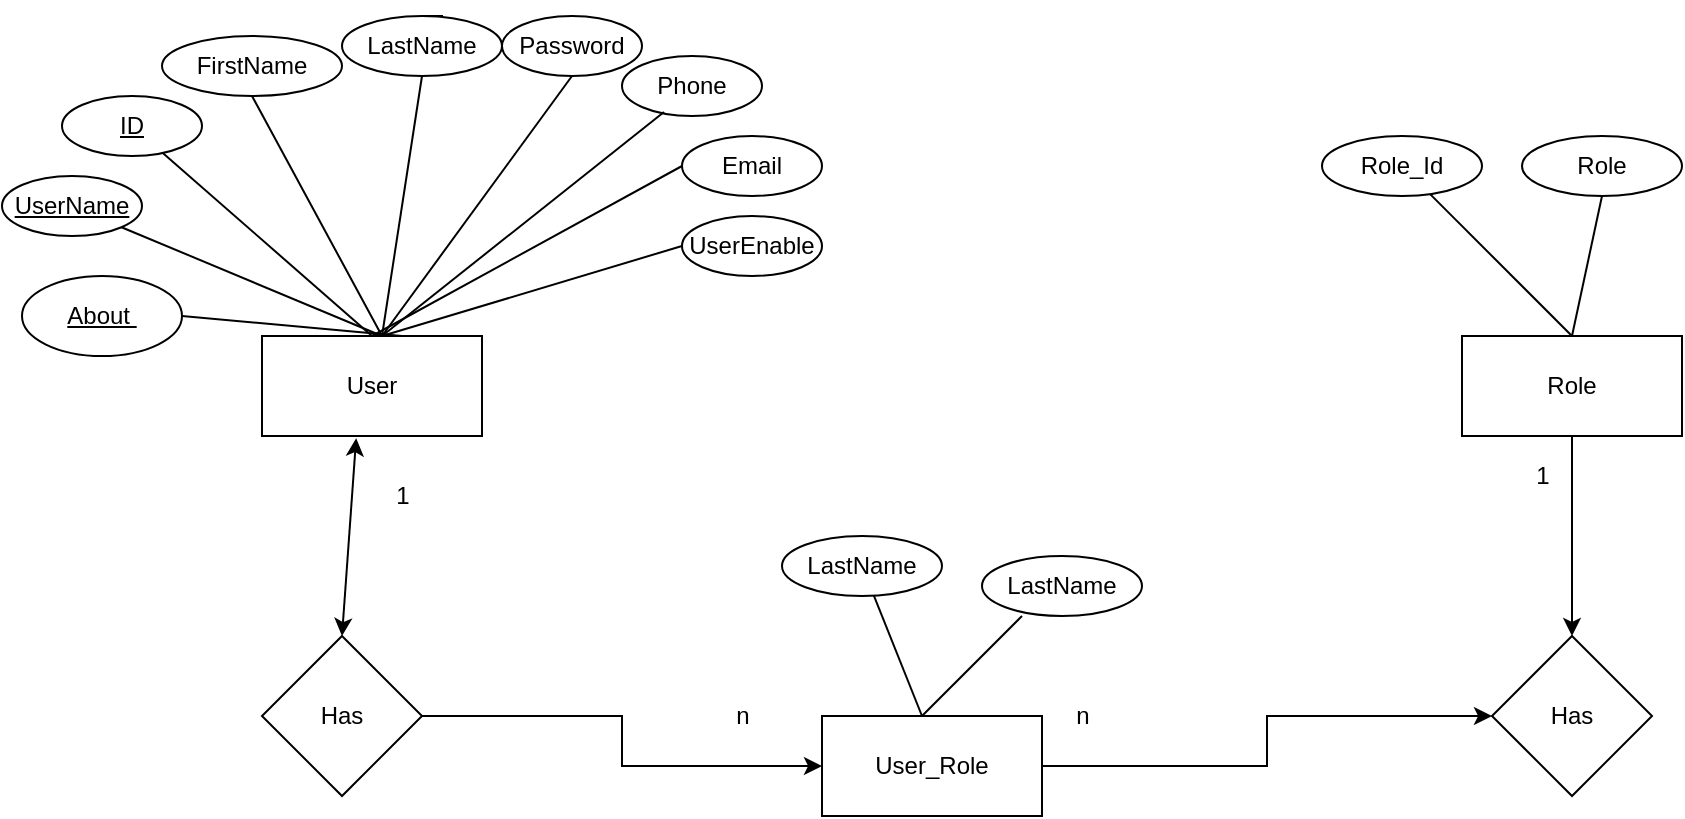 <mxfile version="16.6.6" type="github">
  <diagram id="dBjNNxSfPQSyjBMYqdLF" name="Page-1">
    <mxGraphModel dx="1824" dy="1600" grid="1" gridSize="10" guides="1" tooltips="1" connect="1" arrows="1" fold="1" page="1" pageScale="1" pageWidth="850" pageHeight="1100" math="0" shadow="0">
      <root>
        <mxCell id="0" />
        <mxCell id="1" parent="0" />
        <mxCell id="kxYA4WIpbz25xKqrY5vP-1" value="User" style="rounded=0;whiteSpace=wrap;html=1;" vertex="1" parent="1">
          <mxGeometry x="100" y="160" width="110" height="50" as="geometry" />
        </mxCell>
        <mxCell id="kxYA4WIpbz25xKqrY5vP-2" value="&lt;u&gt;ID&lt;/u&gt;" style="ellipse;whiteSpace=wrap;html=1;" vertex="1" parent="1">
          <mxGeometry y="40" width="70" height="30" as="geometry" />
        </mxCell>
        <mxCell id="kxYA4WIpbz25xKqrY5vP-3" value="" style="endArrow=none;html=1;rounded=0;exitX=0.5;exitY=0;exitDx=0;exitDy=0;" edge="1" parent="1" source="kxYA4WIpbz25xKqrY5vP-1" target="kxYA4WIpbz25xKqrY5vP-2">
          <mxGeometry width="50" height="50" relative="1" as="geometry">
            <mxPoint x="130" y="160" as="sourcePoint" />
            <mxPoint x="180" y="110" as="targetPoint" />
          </mxGeometry>
        </mxCell>
        <mxCell id="kxYA4WIpbz25xKqrY5vP-4" value="FirstName" style="ellipse;whiteSpace=wrap;html=1;" vertex="1" parent="1">
          <mxGeometry x="50" y="10" width="90" height="30" as="geometry" />
        </mxCell>
        <mxCell id="kxYA4WIpbz25xKqrY5vP-5" value="" style="endArrow=none;html=1;rounded=0;entryX=0.5;entryY=1;entryDx=0;entryDy=0;" edge="1" parent="1" target="kxYA4WIpbz25xKqrY5vP-4">
          <mxGeometry width="50" height="50" relative="1" as="geometry">
            <mxPoint x="160" y="160" as="sourcePoint" />
            <mxPoint x="104.953" y="116.432" as="targetPoint" />
          </mxGeometry>
        </mxCell>
        <mxCell id="kxYA4WIpbz25xKqrY5vP-22" style="edgeStyle=orthogonalEdgeStyle;rounded=0;orthogonalLoop=1;jettySize=auto;html=1;exitX=0.5;exitY=0;exitDx=0;exitDy=0;" edge="1" parent="1" source="kxYA4WIpbz25xKqrY5vP-6">
          <mxGeometry relative="1" as="geometry">
            <mxPoint x="190" y="10" as="targetPoint" />
          </mxGeometry>
        </mxCell>
        <mxCell id="kxYA4WIpbz25xKqrY5vP-6" value="LastName" style="ellipse;whiteSpace=wrap;html=1;" vertex="1" parent="1">
          <mxGeometry x="140" width="80" height="30" as="geometry" />
        </mxCell>
        <mxCell id="kxYA4WIpbz25xKqrY5vP-7" value="" style="endArrow=none;html=1;rounded=0;entryX=0.5;entryY=1;entryDx=0;entryDy=0;" edge="1" parent="1" target="kxYA4WIpbz25xKqrY5vP-6">
          <mxGeometry width="50" height="50" relative="1" as="geometry">
            <mxPoint x="160" y="160" as="sourcePoint" />
            <mxPoint x="170" y="50" as="targetPoint" />
          </mxGeometry>
        </mxCell>
        <mxCell id="kxYA4WIpbz25xKqrY5vP-8" value="Password" style="ellipse;whiteSpace=wrap;html=1;" vertex="1" parent="1">
          <mxGeometry x="220" width="70" height="30" as="geometry" />
        </mxCell>
        <mxCell id="kxYA4WIpbz25xKqrY5vP-9" value="" style="endArrow=none;html=1;rounded=0;entryX=0.5;entryY=1;entryDx=0;entryDy=0;" edge="1" parent="1" target="kxYA4WIpbz25xKqrY5vP-8">
          <mxGeometry width="50" height="50" relative="1" as="geometry">
            <mxPoint x="160" y="160" as="sourcePoint" />
            <mxPoint x="210" y="60" as="targetPoint" />
          </mxGeometry>
        </mxCell>
        <mxCell id="kxYA4WIpbz25xKqrY5vP-10" value="Phone" style="ellipse;whiteSpace=wrap;html=1;" vertex="1" parent="1">
          <mxGeometry x="280" y="20" width="70" height="30" as="geometry" />
        </mxCell>
        <mxCell id="kxYA4WIpbz25xKqrY5vP-14" value="" style="endArrow=none;html=1;rounded=0;entryX=0.3;entryY=0.933;entryDx=0;entryDy=0;entryPerimeter=0;" edge="1" parent="1" target="kxYA4WIpbz25xKqrY5vP-10">
          <mxGeometry width="50" height="50" relative="1" as="geometry">
            <mxPoint x="160" y="160" as="sourcePoint" />
            <mxPoint x="285" y="40" as="targetPoint" />
          </mxGeometry>
        </mxCell>
        <mxCell id="kxYA4WIpbz25xKqrY5vP-16" value="Email" style="ellipse;whiteSpace=wrap;html=1;" vertex="1" parent="1">
          <mxGeometry x="310" y="60" width="70" height="30" as="geometry" />
        </mxCell>
        <mxCell id="kxYA4WIpbz25xKqrY5vP-17" value="" style="endArrow=none;html=1;rounded=0;entryX=0;entryY=0.5;entryDx=0;entryDy=0;exitX=0.5;exitY=0;exitDx=0;exitDy=0;" edge="1" parent="1" source="kxYA4WIpbz25xKqrY5vP-1" target="kxYA4WIpbz25xKqrY5vP-16">
          <mxGeometry width="50" height="50" relative="1" as="geometry">
            <mxPoint x="170" y="170" as="sourcePoint" />
            <mxPoint x="321" y="67.99" as="targetPoint" />
          </mxGeometry>
        </mxCell>
        <mxCell id="kxYA4WIpbz25xKqrY5vP-18" value="UserEnable" style="ellipse;whiteSpace=wrap;html=1;" vertex="1" parent="1">
          <mxGeometry x="310" y="100" width="70" height="30" as="geometry" />
        </mxCell>
        <mxCell id="kxYA4WIpbz25xKqrY5vP-19" value="" style="endArrow=none;html=1;rounded=0;entryX=0;entryY=0.5;entryDx=0;entryDy=0;" edge="1" parent="1" target="kxYA4WIpbz25xKqrY5vP-18">
          <mxGeometry width="50" height="50" relative="1" as="geometry">
            <mxPoint x="160" y="160" as="sourcePoint" />
            <mxPoint x="104.953" y="116.432" as="targetPoint" />
          </mxGeometry>
        </mxCell>
        <mxCell id="kxYA4WIpbz25xKqrY5vP-20" value="&lt;u&gt;UserName&lt;/u&gt;" style="ellipse;whiteSpace=wrap;html=1;" vertex="1" parent="1">
          <mxGeometry x="-30" y="80" width="70" height="30" as="geometry" />
        </mxCell>
        <mxCell id="kxYA4WIpbz25xKqrY5vP-21" value="" style="endArrow=none;html=1;rounded=0;entryX=1;entryY=1;entryDx=0;entryDy=0;" edge="1" parent="1" target="kxYA4WIpbz25xKqrY5vP-20">
          <mxGeometry width="50" height="50" relative="1" as="geometry">
            <mxPoint x="160" y="160" as="sourcePoint" />
            <mxPoint x="104.953" y="116.432" as="targetPoint" />
          </mxGeometry>
        </mxCell>
        <mxCell id="kxYA4WIpbz25xKqrY5vP-23" value="&lt;u&gt;About&amp;nbsp;&lt;/u&gt;" style="ellipse;whiteSpace=wrap;html=1;" vertex="1" parent="1">
          <mxGeometry x="-20" y="130" width="80" height="40" as="geometry" />
        </mxCell>
        <mxCell id="kxYA4WIpbz25xKqrY5vP-24" value="" style="endArrow=none;html=1;rounded=0;entryX=1;entryY=0.5;entryDx=0;entryDy=0;" edge="1" parent="1" target="kxYA4WIpbz25xKqrY5vP-23">
          <mxGeometry width="50" height="50" relative="1" as="geometry">
            <mxPoint x="170" y="160" as="sourcePoint" />
            <mxPoint x="60.016" y="125.491" as="targetPoint" />
          </mxGeometry>
        </mxCell>
        <mxCell id="kxYA4WIpbz25xKqrY5vP-50" style="edgeStyle=orthogonalEdgeStyle;rounded=0;orthogonalLoop=1;jettySize=auto;html=1;entryX=0.5;entryY=0;entryDx=0;entryDy=0;" edge="1" parent="1" source="kxYA4WIpbz25xKqrY5vP-26" target="kxYA4WIpbz25xKqrY5vP-43">
          <mxGeometry relative="1" as="geometry" />
        </mxCell>
        <mxCell id="kxYA4WIpbz25xKqrY5vP-26" value="Role" style="rounded=0;whiteSpace=wrap;html=1;" vertex="1" parent="1">
          <mxGeometry x="700" y="160" width="110" height="50" as="geometry" />
        </mxCell>
        <mxCell id="kxYA4WIpbz25xKqrY5vP-51" style="edgeStyle=orthogonalEdgeStyle;rounded=0;orthogonalLoop=1;jettySize=auto;html=1;entryX=0;entryY=0.5;entryDx=0;entryDy=0;" edge="1" parent="1" source="kxYA4WIpbz25xKqrY5vP-27" target="kxYA4WIpbz25xKqrY5vP-43">
          <mxGeometry relative="1" as="geometry">
            <mxPoint x="660" y="360" as="targetPoint" />
          </mxGeometry>
        </mxCell>
        <mxCell id="kxYA4WIpbz25xKqrY5vP-27" value="User_Role" style="rounded=0;whiteSpace=wrap;html=1;" vertex="1" parent="1">
          <mxGeometry x="380" y="350" width="110" height="50" as="geometry" />
        </mxCell>
        <mxCell id="kxYA4WIpbz25xKqrY5vP-28" value="LastName" style="ellipse;whiteSpace=wrap;html=1;" vertex="1" parent="1">
          <mxGeometry x="360" y="260" width="80" height="30" as="geometry" />
        </mxCell>
        <mxCell id="kxYA4WIpbz25xKqrY5vP-29" value="LastName" style="ellipse;whiteSpace=wrap;html=1;" vertex="1" parent="1">
          <mxGeometry x="460" y="270" width="80" height="30" as="geometry" />
        </mxCell>
        <mxCell id="kxYA4WIpbz25xKqrY5vP-30" value="" style="endArrow=none;html=1;rounded=0;" edge="1" parent="1">
          <mxGeometry width="50" height="50" relative="1" as="geometry">
            <mxPoint x="430" y="350" as="sourcePoint" />
            <mxPoint x="480" y="300" as="targetPoint" />
          </mxGeometry>
        </mxCell>
        <mxCell id="kxYA4WIpbz25xKqrY5vP-31" value="" style="endArrow=none;html=1;rounded=0;" edge="1" parent="1" target="kxYA4WIpbz25xKqrY5vP-28">
          <mxGeometry width="50" height="50" relative="1" as="geometry">
            <mxPoint x="430" y="350" as="sourcePoint" />
            <mxPoint x="490" y="310" as="targetPoint" />
          </mxGeometry>
        </mxCell>
        <mxCell id="kxYA4WIpbz25xKqrY5vP-32" value="Role" style="ellipse;whiteSpace=wrap;html=1;" vertex="1" parent="1">
          <mxGeometry x="730" y="60" width="80" height="30" as="geometry" />
        </mxCell>
        <mxCell id="kxYA4WIpbz25xKqrY5vP-33" value="Role_Id" style="ellipse;whiteSpace=wrap;html=1;" vertex="1" parent="1">
          <mxGeometry x="630" y="60" width="80" height="30" as="geometry" />
        </mxCell>
        <mxCell id="kxYA4WIpbz25xKqrY5vP-36" value="" style="endArrow=none;html=1;rounded=0;exitX=0.5;exitY=0;exitDx=0;exitDy=0;entryX=0.5;entryY=1;entryDx=0;entryDy=0;" edge="1" parent="1" source="kxYA4WIpbz25xKqrY5vP-26" target="kxYA4WIpbz25xKqrY5vP-32">
          <mxGeometry width="50" height="50" relative="1" as="geometry">
            <mxPoint x="720" y="160" as="sourcePoint" />
            <mxPoint x="770" y="110" as="targetPoint" />
          </mxGeometry>
        </mxCell>
        <mxCell id="kxYA4WIpbz25xKqrY5vP-38" value="" style="endArrow=none;html=1;rounded=0;exitX=0.5;exitY=0;exitDx=0;exitDy=0;" edge="1" parent="1" source="kxYA4WIpbz25xKqrY5vP-26" target="kxYA4WIpbz25xKqrY5vP-33">
          <mxGeometry width="50" height="50" relative="1" as="geometry">
            <mxPoint x="720" y="170" as="sourcePoint" />
            <mxPoint x="780" y="120" as="targetPoint" />
          </mxGeometry>
        </mxCell>
        <mxCell id="kxYA4WIpbz25xKqrY5vP-49" style="edgeStyle=orthogonalEdgeStyle;rounded=0;orthogonalLoop=1;jettySize=auto;html=1;entryX=0;entryY=0.5;entryDx=0;entryDy=0;" edge="1" parent="1" source="kxYA4WIpbz25xKqrY5vP-42" target="kxYA4WIpbz25xKqrY5vP-27">
          <mxGeometry relative="1" as="geometry">
            <mxPoint x="370" y="380" as="targetPoint" />
          </mxGeometry>
        </mxCell>
        <mxCell id="kxYA4WIpbz25xKqrY5vP-42" value="Has" style="rhombus;whiteSpace=wrap;html=1;" vertex="1" parent="1">
          <mxGeometry x="100" y="310" width="80" height="80" as="geometry" />
        </mxCell>
        <mxCell id="kxYA4WIpbz25xKqrY5vP-43" value="Has" style="rhombus;whiteSpace=wrap;html=1;" vertex="1" parent="1">
          <mxGeometry x="715" y="310" width="80" height="80" as="geometry" />
        </mxCell>
        <mxCell id="kxYA4WIpbz25xKqrY5vP-48" value="" style="endArrow=classic;startArrow=classic;html=1;rounded=0;entryX=0.428;entryY=1.022;entryDx=0;entryDy=0;entryPerimeter=0;exitX=0.5;exitY=0;exitDx=0;exitDy=0;" edge="1" parent="1" source="kxYA4WIpbz25xKqrY5vP-42" target="kxYA4WIpbz25xKqrY5vP-1">
          <mxGeometry width="50" height="50" relative="1" as="geometry">
            <mxPoint x="120" y="320" as="sourcePoint" />
            <mxPoint x="170" y="270" as="targetPoint" />
          </mxGeometry>
        </mxCell>
        <mxCell id="kxYA4WIpbz25xKqrY5vP-54" value="1" style="text;html=1;align=center;verticalAlign=middle;resizable=0;points=[];autosize=1;strokeColor=none;fillColor=none;" vertex="1" parent="1">
          <mxGeometry x="160" y="230" width="20" height="20" as="geometry" />
        </mxCell>
        <mxCell id="kxYA4WIpbz25xKqrY5vP-55" value="n" style="text;html=1;align=center;verticalAlign=middle;resizable=0;points=[];autosize=1;strokeColor=none;fillColor=none;" vertex="1" parent="1">
          <mxGeometry x="330" y="340" width="20" height="20" as="geometry" />
        </mxCell>
        <mxCell id="kxYA4WIpbz25xKqrY5vP-58" value="n" style="text;html=1;align=center;verticalAlign=middle;resizable=0;points=[];autosize=1;strokeColor=none;fillColor=none;" vertex="1" parent="1">
          <mxGeometry x="500" y="340" width="20" height="20" as="geometry" />
        </mxCell>
        <mxCell id="kxYA4WIpbz25xKqrY5vP-59" value="1" style="text;html=1;align=center;verticalAlign=middle;resizable=0;points=[];autosize=1;strokeColor=none;fillColor=none;" vertex="1" parent="1">
          <mxGeometry x="730" y="220" width="20" height="20" as="geometry" />
        </mxCell>
      </root>
    </mxGraphModel>
  </diagram>
</mxfile>
